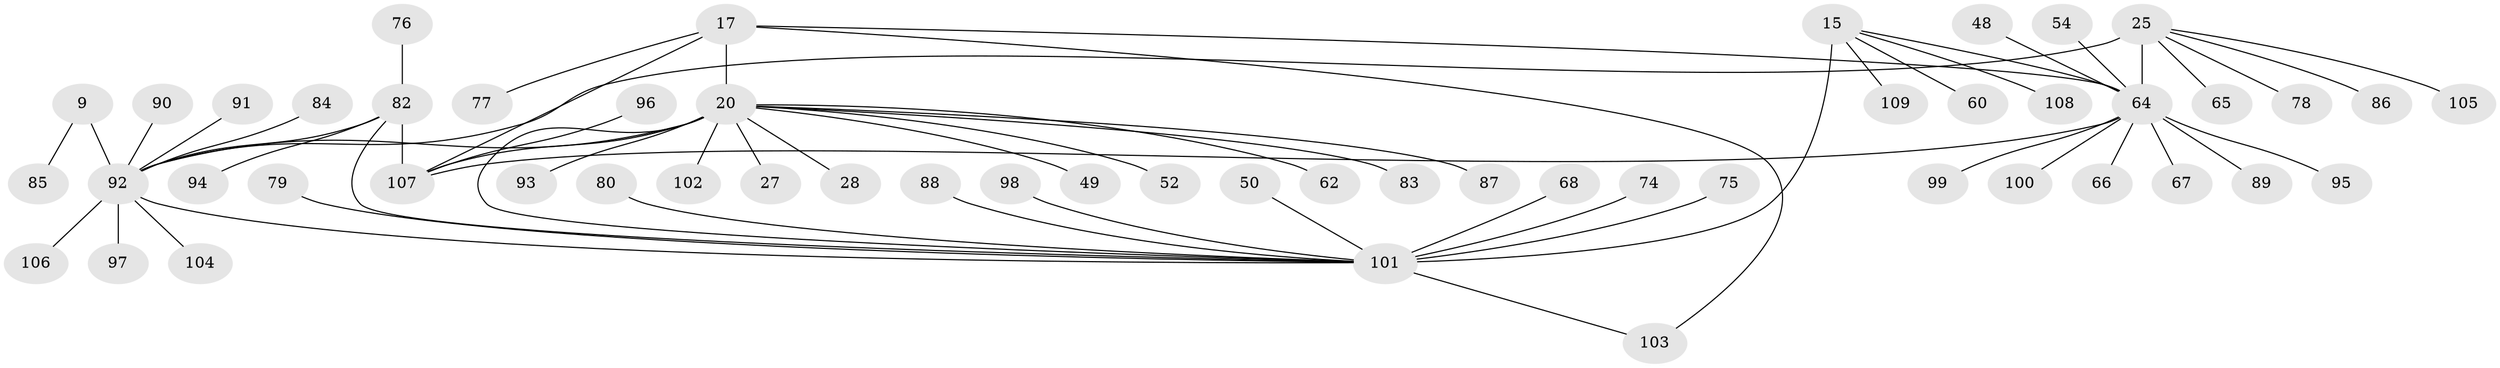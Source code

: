 // original degree distribution, {8: 0.027522935779816515, 7: 0.045871559633027525, 9: 0.03669724770642202, 4: 0.01834862385321101, 13: 0.009174311926605505, 5: 0.009174311926605505, 10: 0.027522935779816515, 12: 0.009174311926605505, 6: 0.045871559633027525, 11: 0.009174311926605505, 1: 0.6238532110091743, 3: 0.01834862385321101, 2: 0.11926605504587157}
// Generated by graph-tools (version 1.1) at 2025/55/03/09/25 04:55:45]
// undirected, 54 vertices, 61 edges
graph export_dot {
graph [start="1"]
  node [color=gray90,style=filled];
  9 [super="+6"];
  15 [super="+14"];
  17 [super="+16"];
  20 [super="+19"];
  25 [super="+21"];
  27;
  28;
  48;
  49;
  50;
  52;
  54;
  60;
  62;
  64 [super="+59+24+44+45"];
  65;
  66;
  67;
  68;
  74;
  75;
  76;
  77;
  78;
  79 [super="+58"];
  80;
  82 [super="+70+72"];
  83;
  84;
  85;
  86;
  87;
  88;
  89;
  90 [super="+43"];
  91;
  92 [super="+33+26+40+42+47+56+73"];
  93 [super="+81"];
  94;
  95;
  96 [super="+71"];
  97;
  98;
  99 [super="+30"];
  100;
  101 [super="+32+36+57+31"];
  102;
  103 [super="+41"];
  104;
  105;
  106;
  107 [super="+61"];
  108;
  109;
  9 -- 85;
  9 -- 92 [weight=6];
  15 -- 60;
  15 -- 108;
  15 -- 109;
  15 -- 101 [weight=6];
  15 -- 64;
  17 -- 20 [weight=6];
  17 -- 77;
  17 -- 103;
  17 -- 107;
  17 -- 64;
  20 -- 27;
  20 -- 49;
  20 -- 52;
  20 -- 87;
  20 -- 102;
  20 -- 101 [weight=3];
  20 -- 28;
  20 -- 83;
  20 -- 92 [weight=2];
  20 -- 93;
  20 -- 62;
  20 -- 107 [weight=2];
  25 -- 65;
  25 -- 78;
  25 -- 86;
  25 -- 105;
  25 -- 92;
  25 -- 64 [weight=6];
  48 -- 64;
  50 -- 101;
  54 -- 64;
  64 -- 66;
  64 -- 99;
  64 -- 100;
  64 -- 67;
  64 -- 107 [weight=3];
  64 -- 89;
  64 -- 95;
  68 -- 101;
  74 -- 101;
  75 -- 101;
  76 -- 82;
  79 -- 101;
  80 -- 101;
  82 -- 101;
  82 -- 107 [weight=4];
  82 -- 94;
  82 -- 92;
  84 -- 92;
  88 -- 101;
  90 -- 92;
  91 -- 92;
  92 -- 97;
  92 -- 104;
  92 -- 106;
  92 -- 101;
  96 -- 107;
  98 -- 101;
  101 -- 103;
}
